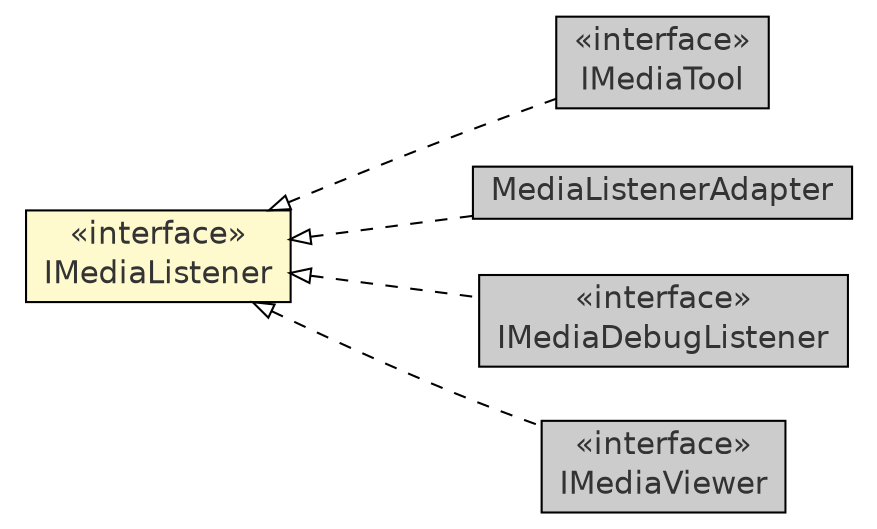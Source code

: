 #!/usr/local/bin/dot
#
# Class diagram 
# Generated by UmlGraph version 4.8 (http://www.spinellis.gr/sw/umlgraph)
#

digraph G {
	edge [fontname="Helvetica",fontsize=10,labelfontname="Helvetica",labelfontsize=10];
	node [fontname="Helvetica",fontsize=10,shape=plaintext];
	rankdir=LR;
	ranksep=1;
	// com.xuggle.mediatool.IMediaTool
	c16112 [label=<<table border="0" cellborder="1" cellspacing="0" cellpadding="2" port="p" bgcolor="grey80" href="./IMediaTool.html">
		<tr><td><table border="0" cellspacing="0" cellpadding="1">
			<tr><td> &laquo;interface&raquo; </td></tr>
			<tr><td> IMediaTool </td></tr>
		</table></td></tr>
		</table>>, fontname="Helvetica", fontcolor="grey20", fontsize=15.0];
	// com.xuggle.mediatool.MediaListenerAdapter
	c16118 [label=<<table border="0" cellborder="1" cellspacing="0" cellpadding="2" port="p" bgcolor="grey80" href="./MediaListenerAdapter.html">
		<tr><td><table border="0" cellspacing="0" cellpadding="1">
			<tr><td> MediaListenerAdapter </td></tr>
		</table></td></tr>
		</table>>, fontname="Helvetica", fontcolor="grey20", fontsize=15.0];
	// com.xuggle.mediatool.IMediaDebugListener
	c16119 [label=<<table border="0" cellborder="1" cellspacing="0" cellpadding="2" port="p" bgcolor="grey80" href="./IMediaDebugListener.html">
		<tr><td><table border="0" cellspacing="0" cellpadding="1">
			<tr><td> &laquo;interface&raquo; </td></tr>
			<tr><td> IMediaDebugListener </td></tr>
		</table></td></tr>
		</table>>, fontname="Helvetica", fontcolor="grey20", fontsize=15.0];
	// com.xuggle.mediatool.IMediaViewer
	c16122 [label=<<table border="0" cellborder="1" cellspacing="0" cellpadding="2" port="p" bgcolor="grey80" href="./IMediaViewer.html">
		<tr><td><table border="0" cellspacing="0" cellpadding="1">
			<tr><td> &laquo;interface&raquo; </td></tr>
			<tr><td> IMediaViewer </td></tr>
		</table></td></tr>
		</table>>, fontname="Helvetica", fontcolor="grey20", fontsize=15.0];
	// com.xuggle.mediatool.IMediaListener
	c16124 [label=<<table border="0" cellborder="1" cellspacing="0" cellpadding="2" port="p" bgcolor="lemonChiffon" href="./IMediaListener.html">
		<tr><td><table border="0" cellspacing="0" cellpadding="1">
			<tr><td> &laquo;interface&raquo; </td></tr>
			<tr><td> IMediaListener </td></tr>
		</table></td></tr>
		</table>>, fontname="Helvetica", fontcolor="grey20", fontsize=15.0];
	//com.xuggle.mediatool.IMediaTool implements com.xuggle.mediatool.IMediaListener
	c16124:p -> c16112:p [dir=back,arrowtail=empty,style=dashed];
	//com.xuggle.mediatool.MediaListenerAdapter implements com.xuggle.mediatool.IMediaListener
	c16124:p -> c16118:p [dir=back,arrowtail=empty,style=dashed];
	//com.xuggle.mediatool.IMediaDebugListener implements com.xuggle.mediatool.IMediaListener
	c16124:p -> c16119:p [dir=back,arrowtail=empty,style=dashed];
	//com.xuggle.mediatool.IMediaViewer implements com.xuggle.mediatool.IMediaListener
	c16124:p -> c16122:p [dir=back,arrowtail=empty,style=dashed];
}

